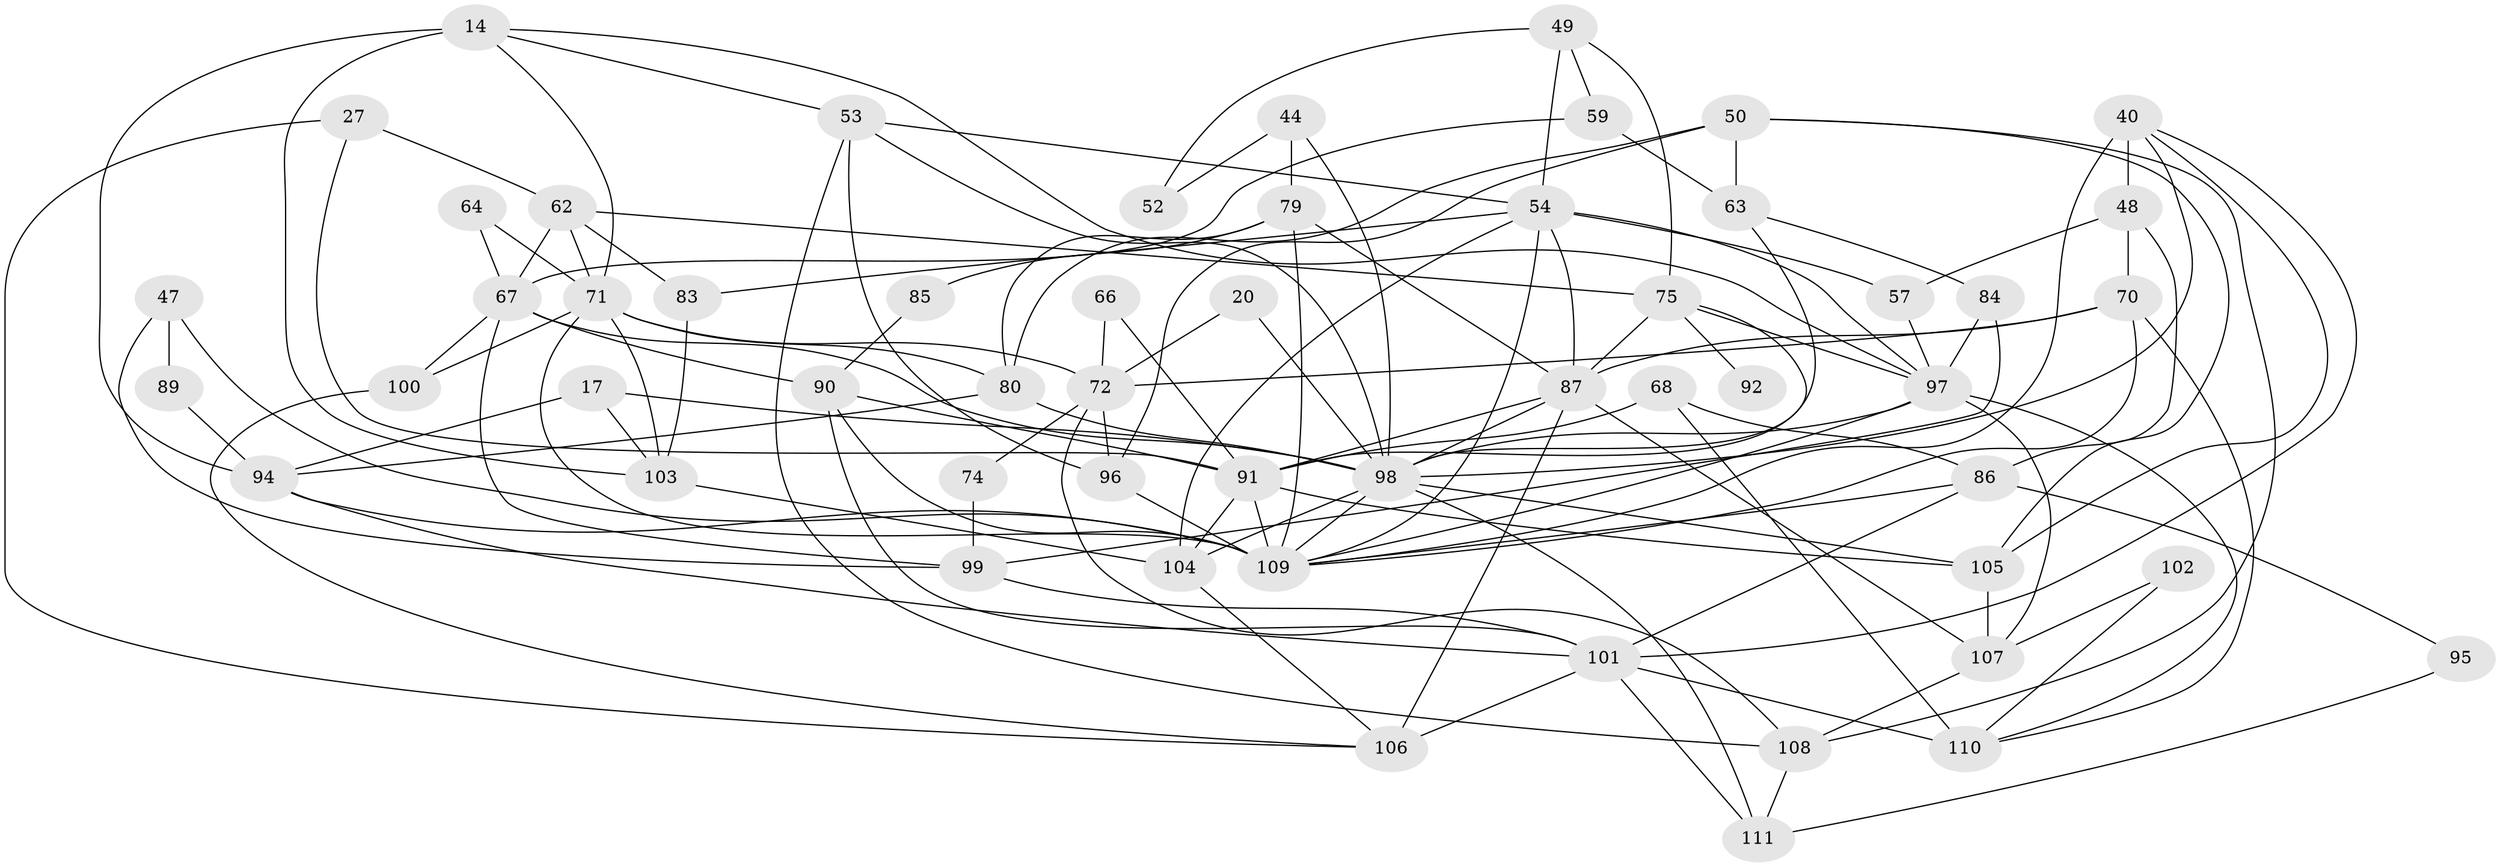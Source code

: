 // original degree distribution, {5: 0.21621621621621623, 4: 0.24324324324324326, 2: 0.16216216216216217, 3: 0.25225225225225223, 6: 0.036036036036036036, 7: 0.08108108108108109, 9: 0.009009009009009009}
// Generated by graph-tools (version 1.1) at 2025/49/03/09/25 04:49:00]
// undirected, 55 vertices, 131 edges
graph export_dot {
graph [start="1"]
  node [color=gray90,style=filled];
  14;
  17;
  20;
  27;
  40 [super="+10"];
  44;
  47;
  48 [super="+19"];
  49;
  50 [super="+38"];
  52;
  53 [super="+33"];
  54 [super="+39"];
  57;
  59;
  62;
  63;
  64;
  66;
  67 [super="+51"];
  68;
  70;
  71 [super="+5+16+37"];
  72 [super="+41"];
  74;
  75 [super="+8+55"];
  79 [super="+73"];
  80;
  83 [super="+31"];
  84;
  85;
  86;
  87 [super="+65"];
  89;
  90;
  91 [super="+9+28+81"];
  92;
  94 [super="+12"];
  95;
  96 [super="+88"];
  97 [super="+15+29+61+78+58"];
  98 [super="+34+69"];
  99;
  100 [super="+35"];
  101 [super="+82+45"];
  102;
  103 [super="+60+13"];
  104 [super="+4"];
  105 [super="+7+93"];
  106 [super="+76"];
  107;
  108 [super="+2"];
  109 [super="+43+42+77"];
  110 [super="+46"];
  111;
  14 -- 103 [weight=2];
  14 -- 53;
  14 -- 94;
  14 -- 97;
  14 -- 71;
  17 -- 94;
  17 -- 98;
  17 -- 103;
  20 -- 72;
  20 -- 98;
  27 -- 62;
  27 -- 106;
  27 -- 91;
  40 -- 48 [weight=2];
  40 -- 101;
  40 -- 105;
  40 -- 98;
  40 -- 109 [weight=2];
  44 -- 98;
  44 -- 52;
  44 -- 79;
  47 -- 109;
  47 -- 99;
  47 -- 89;
  48 -- 57 [weight=2];
  48 -- 86;
  48 -- 70;
  49 -- 59;
  49 -- 52;
  49 -- 75;
  49 -- 54;
  50 -- 63 [weight=2];
  50 -- 105;
  50 -- 80;
  50 -- 108;
  50 -- 96;
  53 -- 108;
  53 -- 98;
  53 -- 96;
  53 -- 54;
  54 -- 87 [weight=2];
  54 -- 104 [weight=2];
  54 -- 57;
  54 -- 83;
  54 -- 109;
  54 -- 97;
  57 -- 97;
  59 -- 67;
  59 -- 63;
  62 -- 67 [weight=2];
  62 -- 71;
  62 -- 83;
  62 -- 75;
  63 -- 84;
  63 -- 91;
  64 -- 67;
  64 -- 71;
  66 -- 91;
  66 -- 72;
  67 -- 98;
  67 -- 99;
  67 -- 90;
  67 -- 100;
  68 -- 91;
  68 -- 86;
  68 -- 110;
  70 -- 87;
  70 -- 110;
  70 -- 109;
  70 -- 72;
  71 -- 80 [weight=2];
  71 -- 72;
  71 -- 103 [weight=2];
  71 -- 109 [weight=4];
  71 -- 100;
  72 -- 74;
  72 -- 96;
  72 -- 108;
  74 -- 99;
  75 -- 92 [weight=2];
  75 -- 87;
  75 -- 97 [weight=2];
  75 -- 98;
  79 -- 80;
  79 -- 109 [weight=3];
  79 -- 87;
  79 -- 85;
  80 -- 94 [weight=2];
  80 -- 98;
  83 -- 103;
  84 -- 99;
  84 -- 97 [weight=3];
  85 -- 90;
  86 -- 95;
  86 -- 101;
  86 -- 109;
  87 -- 107;
  87 -- 98 [weight=2];
  87 -- 91 [weight=2];
  87 -- 106 [weight=2];
  89 -- 94;
  90 -- 101;
  90 -- 91;
  90 -- 109;
  91 -- 105 [weight=2];
  91 -- 104;
  91 -- 109 [weight=3];
  94 -- 101;
  94 -- 109;
  95 -- 111;
  96 -- 109 [weight=2];
  97 -- 107;
  97 -- 110;
  97 -- 98;
  97 -- 109 [weight=2];
  98 -- 105 [weight=2];
  98 -- 104 [weight=3];
  98 -- 111;
  98 -- 109;
  99 -- 101;
  100 -- 106;
  101 -- 111;
  101 -- 106;
  101 -- 110 [weight=2];
  102 -- 107;
  102 -- 110;
  103 -- 104 [weight=3];
  104 -- 106;
  105 -- 107;
  107 -- 108;
  108 -- 111;
}
